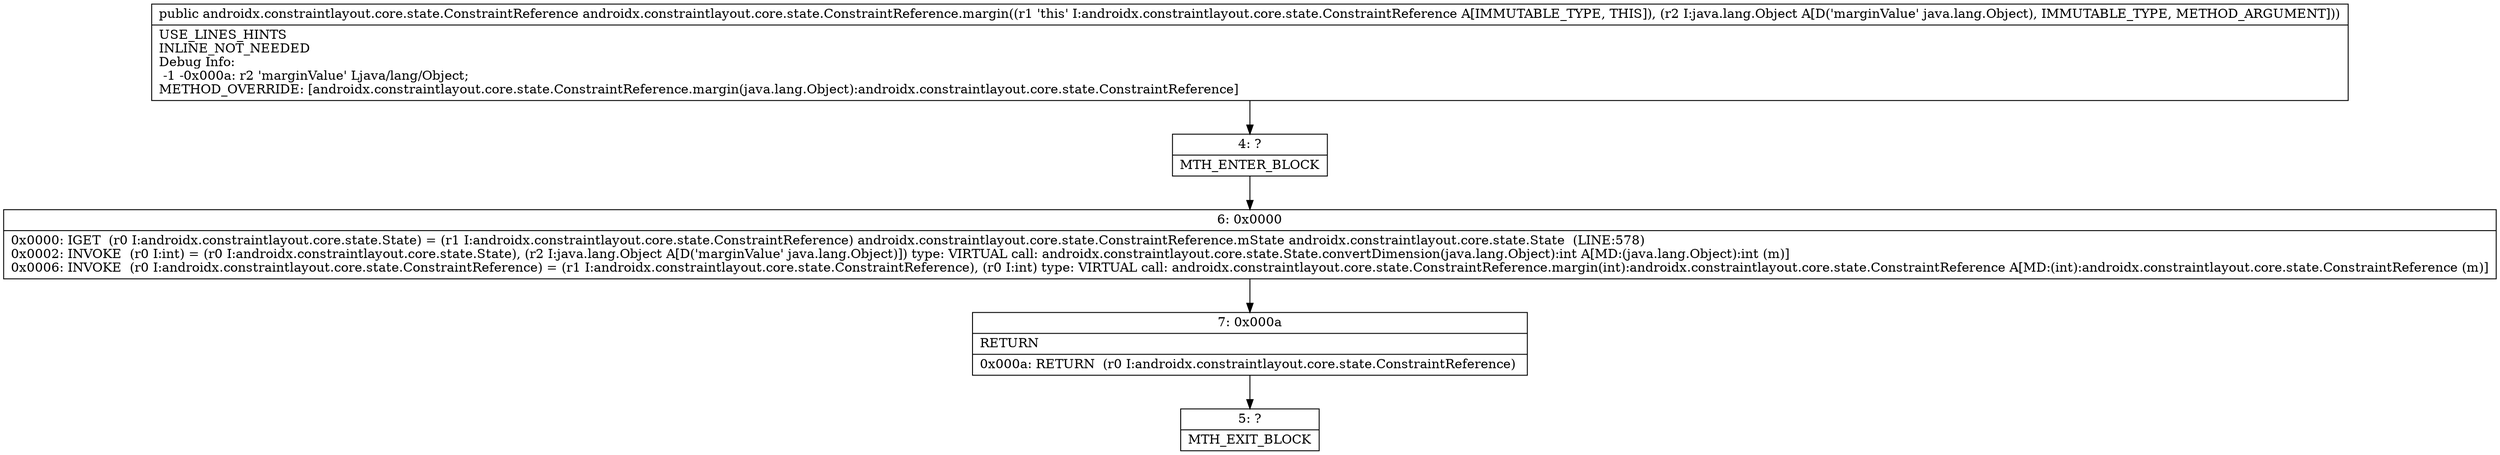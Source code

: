 digraph "CFG forandroidx.constraintlayout.core.state.ConstraintReference.margin(Ljava\/lang\/Object;)Landroidx\/constraintlayout\/core\/state\/ConstraintReference;" {
Node_4 [shape=record,label="{4\:\ ?|MTH_ENTER_BLOCK\l}"];
Node_6 [shape=record,label="{6\:\ 0x0000|0x0000: IGET  (r0 I:androidx.constraintlayout.core.state.State) = (r1 I:androidx.constraintlayout.core.state.ConstraintReference) androidx.constraintlayout.core.state.ConstraintReference.mState androidx.constraintlayout.core.state.State  (LINE:578)\l0x0002: INVOKE  (r0 I:int) = (r0 I:androidx.constraintlayout.core.state.State), (r2 I:java.lang.Object A[D('marginValue' java.lang.Object)]) type: VIRTUAL call: androidx.constraintlayout.core.state.State.convertDimension(java.lang.Object):int A[MD:(java.lang.Object):int (m)]\l0x0006: INVOKE  (r0 I:androidx.constraintlayout.core.state.ConstraintReference) = (r1 I:androidx.constraintlayout.core.state.ConstraintReference), (r0 I:int) type: VIRTUAL call: androidx.constraintlayout.core.state.ConstraintReference.margin(int):androidx.constraintlayout.core.state.ConstraintReference A[MD:(int):androidx.constraintlayout.core.state.ConstraintReference (m)]\l}"];
Node_7 [shape=record,label="{7\:\ 0x000a|RETURN\l|0x000a: RETURN  (r0 I:androidx.constraintlayout.core.state.ConstraintReference) \l}"];
Node_5 [shape=record,label="{5\:\ ?|MTH_EXIT_BLOCK\l}"];
MethodNode[shape=record,label="{public androidx.constraintlayout.core.state.ConstraintReference androidx.constraintlayout.core.state.ConstraintReference.margin((r1 'this' I:androidx.constraintlayout.core.state.ConstraintReference A[IMMUTABLE_TYPE, THIS]), (r2 I:java.lang.Object A[D('marginValue' java.lang.Object), IMMUTABLE_TYPE, METHOD_ARGUMENT]))  | USE_LINES_HINTS\lINLINE_NOT_NEEDED\lDebug Info:\l  \-1 \-0x000a: r2 'marginValue' Ljava\/lang\/Object;\lMETHOD_OVERRIDE: [androidx.constraintlayout.core.state.ConstraintReference.margin(java.lang.Object):androidx.constraintlayout.core.state.ConstraintReference]\l}"];
MethodNode -> Node_4;Node_4 -> Node_6;
Node_6 -> Node_7;
Node_7 -> Node_5;
}

